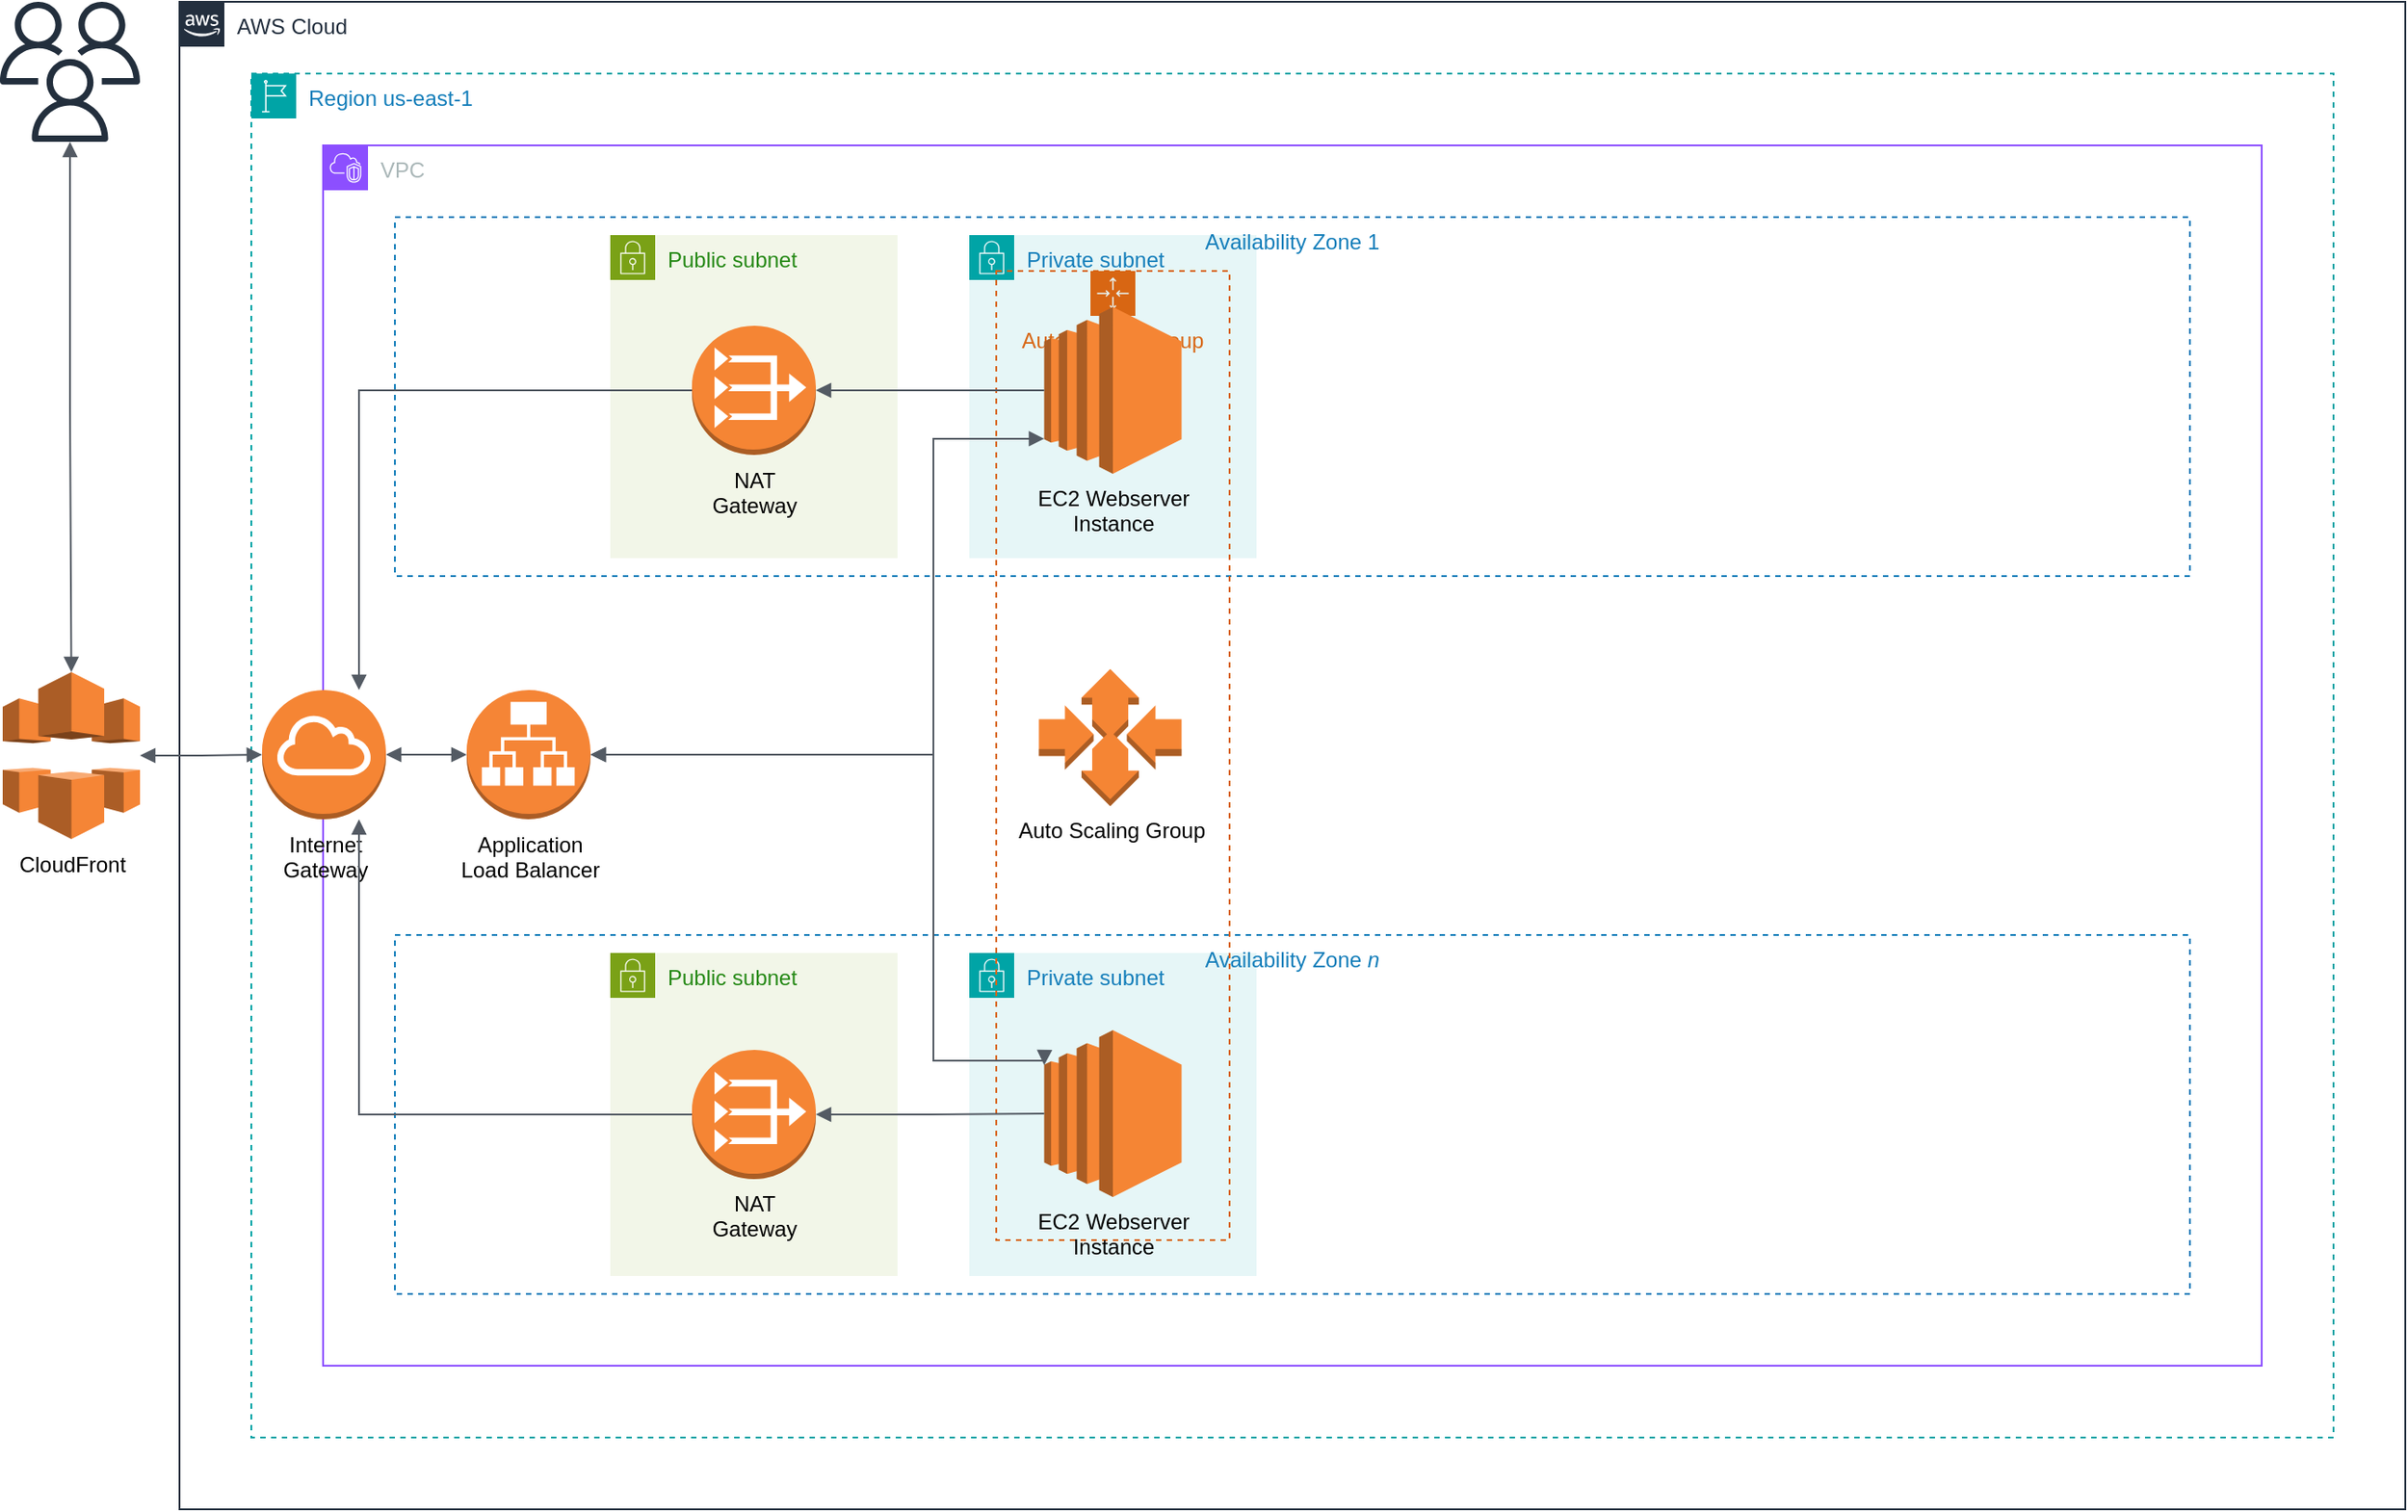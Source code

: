 <mxfile version="27.2.0">
  <diagram name="Page-1" id="efBgUYCpng5PkKpcYZrM">
    <mxGraphModel dx="1869" dy="841" grid="1" gridSize="10" guides="1" tooltips="1" connect="1" arrows="1" fold="1" page="1" pageScale="1" pageWidth="4681" pageHeight="3300" math="0" shadow="0">
      <root>
        <mxCell id="0" />
        <mxCell id="1" parent="0" />
        <mxCell id="yOGMa0b0r7lXB7wIK1G4-1" value="AWS Cloud" style="points=[[0,0],[0.25,0],[0.5,0],[0.75,0],[1,0],[1,0.25],[1,0.5],[1,0.75],[1,1],[0.75,1],[0.5,1],[0.25,1],[0,1],[0,0.75],[0,0.5],[0,0.25]];outlineConnect=0;gradientColor=none;html=1;whiteSpace=wrap;fontSize=12;fontStyle=0;container=1;pointerEvents=0;collapsible=0;recursiveResize=0;shape=mxgraph.aws4.group;grIcon=mxgraph.aws4.group_aws_cloud_alt;strokeColor=#232F3E;fillColor=none;verticalAlign=top;align=left;spacingLeft=30;fontColor=#232F3E;dashed=0;" vertex="1" parent="1">
          <mxGeometry x="120" y="240" width="1240" height="840" as="geometry" />
        </mxCell>
        <mxCell id="yOGMa0b0r7lXB7wIK1G4-2" value="Region us-east-1" style="points=[[0,0],[0.25,0],[0.5,0],[0.75,0],[1,0],[1,0.25],[1,0.5],[1,0.75],[1,1],[0.75,1],[0.5,1],[0.25,1],[0,1],[0,0.75],[0,0.5],[0,0.25]];outlineConnect=0;gradientColor=none;html=1;whiteSpace=wrap;fontSize=12;fontStyle=0;container=1;pointerEvents=0;collapsible=0;recursiveResize=0;shape=mxgraph.aws4.group;grIcon=mxgraph.aws4.group_region;strokeColor=#00A4A6;fillColor=none;verticalAlign=top;align=left;spacingLeft=30;fontColor=#147EBA;dashed=1;" vertex="1" parent="1">
          <mxGeometry x="160" y="280" width="1160" height="760" as="geometry" />
        </mxCell>
        <mxCell id="yOGMa0b0r7lXB7wIK1G4-3" value="VPC" style="points=[[0,0],[0.25,0],[0.5,0],[0.75,0],[1,0],[1,0.25],[1,0.5],[1,0.75],[1,1],[0.75,1],[0.5,1],[0.25,1],[0,1],[0,0.75],[0,0.5],[0,0.25]];outlineConnect=0;gradientColor=none;html=1;whiteSpace=wrap;fontSize=12;fontStyle=0;container=1;pointerEvents=0;collapsible=0;recursiveResize=0;shape=mxgraph.aws4.group;grIcon=mxgraph.aws4.group_vpc2;strokeColor=#8C4FFF;fillColor=none;verticalAlign=top;align=left;spacingLeft=30;fontColor=#AAB7B8;dashed=0;" vertex="1" parent="yOGMa0b0r7lXB7wIK1G4-2">
          <mxGeometry x="40" y="40" width="1080" height="680" as="geometry" />
        </mxCell>
        <mxCell id="yOGMa0b0r7lXB7wIK1G4-28" value="Private subnet" style="points=[[0,0],[0.25,0],[0.5,0],[0.75,0],[1,0],[1,0.25],[1,0.5],[1,0.75],[1,1],[0.75,1],[0.5,1],[0.25,1],[0,1],[0,0.75],[0,0.5],[0,0.25]];outlineConnect=0;gradientColor=none;html=1;whiteSpace=wrap;fontSize=12;fontStyle=0;container=1;pointerEvents=0;collapsible=0;recursiveResize=0;shape=mxgraph.aws4.group;grIcon=mxgraph.aws4.group_security_group;grStroke=0;strokeColor=#00A4A6;fillColor=#E6F6F7;verticalAlign=top;align=left;spacingLeft=30;fontColor=#147EBA;dashed=0;" vertex="1" parent="yOGMa0b0r7lXB7wIK1G4-3">
          <mxGeometry x="360" y="50" width="160" height="180" as="geometry" />
        </mxCell>
        <mxCell id="yOGMa0b0r7lXB7wIK1G4-29" value="Private subnet" style="points=[[0,0],[0.25,0],[0.5,0],[0.75,0],[1,0],[1,0.25],[1,0.5],[1,0.75],[1,1],[0.75,1],[0.5,1],[0.25,1],[0,1],[0,0.75],[0,0.5],[0,0.25]];outlineConnect=0;gradientColor=none;html=1;whiteSpace=wrap;fontSize=12;fontStyle=0;container=1;pointerEvents=0;collapsible=0;recursiveResize=0;shape=mxgraph.aws4.group;grIcon=mxgraph.aws4.group_security_group;grStroke=0;strokeColor=#00A4A6;fillColor=#E6F6F7;verticalAlign=top;align=left;spacingLeft=30;fontColor=#147EBA;dashed=0;" vertex="1" parent="yOGMa0b0r7lXB7wIK1G4-3">
          <mxGeometry x="360" y="450" width="160" height="180" as="geometry" />
        </mxCell>
        <mxCell id="yOGMa0b0r7lXB7wIK1G4-12" value="Availability Zone 1" style="fillColor=none;strokeColor=#147EBA;dashed=1;verticalAlign=top;fontStyle=0;fontColor=#147EBA;whiteSpace=wrap;html=1;" vertex="1" parent="yOGMa0b0r7lXB7wIK1G4-3">
          <mxGeometry x="40" y="40" width="1000" height="200" as="geometry" />
        </mxCell>
        <mxCell id="yOGMa0b0r7lXB7wIK1G4-13" value="Availability Zone &lt;i&gt;n&lt;/i&gt;" style="fillColor=none;strokeColor=#147EBA;dashed=1;verticalAlign=top;fontStyle=0;fontColor=#147EBA;whiteSpace=wrap;html=1;" vertex="1" parent="yOGMa0b0r7lXB7wIK1G4-3">
          <mxGeometry x="40" y="440" width="1000" height="200" as="geometry" />
        </mxCell>
        <mxCell id="yOGMa0b0r7lXB7wIK1G4-21" value="Auto Scaling group" style="points=[[0,0],[0.25,0],[0.5,0],[0.75,0],[1,0],[1,0.25],[1,0.5],[1,0.75],[1,1],[0.75,1],[0.5,1],[0.25,1],[0,1],[0,0.75],[0,0.5],[0,0.25]];outlineConnect=0;gradientColor=none;html=1;whiteSpace=wrap;fontSize=12;fontStyle=0;container=1;pointerEvents=0;collapsible=0;recursiveResize=0;shape=mxgraph.aws4.groupCenter;grIcon=mxgraph.aws4.group_auto_scaling_group;grStroke=1;strokeColor=#D86613;fillColor=none;verticalAlign=top;align=center;fontColor=#D86613;dashed=1;spacingTop=25;" vertex="1" parent="yOGMa0b0r7lXB7wIK1G4-3">
          <mxGeometry x="375" y="70" width="130" height="540" as="geometry" />
        </mxCell>
        <mxCell id="yOGMa0b0r7lXB7wIK1G4-22" value="Auto Scaling Group" style="outlineConnect=0;dashed=0;verticalLabelPosition=bottom;verticalAlign=top;align=center;html=1;shape=mxgraph.aws3.auto_scaling;fillColor=#F58534;gradientColor=none;" vertex="1" parent="yOGMa0b0r7lXB7wIK1G4-21">
          <mxGeometry x="23.75" y="221.75" width="79.5" height="76.5" as="geometry" />
        </mxCell>
        <mxCell id="yOGMa0b0r7lXB7wIK1G4-19" value="EC2 Webserver&lt;div&gt;Instance&lt;/div&gt;" style="outlineConnect=0;dashed=0;verticalLabelPosition=bottom;verticalAlign=top;align=center;html=1;shape=mxgraph.aws3.ec2;fillColor=#F58534;gradientColor=none;" vertex="1" parent="yOGMa0b0r7lXB7wIK1G4-21">
          <mxGeometry x="26.75" y="20" width="76.5" height="93" as="geometry" />
        </mxCell>
        <mxCell id="yOGMa0b0r7lXB7wIK1G4-20" value="EC2 Webserver&lt;div&gt;Instance&lt;/div&gt;" style="outlineConnect=0;dashed=0;verticalLabelPosition=bottom;verticalAlign=top;align=center;html=1;shape=mxgraph.aws3.ec2;fillColor=#F58534;gradientColor=none;" vertex="1" parent="yOGMa0b0r7lXB7wIK1G4-21">
          <mxGeometry x="26.75" y="423" width="76.5" height="93" as="geometry" />
        </mxCell>
        <mxCell id="yOGMa0b0r7lXB7wIK1G4-23" value="Public subnet" style="points=[[0,0],[0.25,0],[0.5,0],[0.75,0],[1,0],[1,0.25],[1,0.5],[1,0.75],[1,1],[0.75,1],[0.5,1],[0.25,1],[0,1],[0,0.75],[0,0.5],[0,0.25]];outlineConnect=0;gradientColor=none;html=1;whiteSpace=wrap;fontSize=12;fontStyle=0;container=1;pointerEvents=0;collapsible=0;recursiveResize=0;shape=mxgraph.aws4.group;grIcon=mxgraph.aws4.group_security_group;grStroke=0;strokeColor=#7AA116;fillColor=#F2F6E8;verticalAlign=top;align=left;spacingLeft=30;fontColor=#248814;dashed=0;" vertex="1" parent="yOGMa0b0r7lXB7wIK1G4-3">
          <mxGeometry x="160" y="50" width="160" height="180" as="geometry" />
        </mxCell>
        <mxCell id="yOGMa0b0r7lXB7wIK1G4-24" value="NAT&lt;div&gt;Gateway&lt;/div&gt;" style="outlineConnect=0;dashed=0;verticalLabelPosition=bottom;verticalAlign=top;align=center;html=1;shape=mxgraph.aws3.vpc_nat_gateway;fillColor=#F58534;gradientColor=none;" vertex="1" parent="yOGMa0b0r7lXB7wIK1G4-23">
          <mxGeometry x="45.5" y="50.5" width="69" height="72" as="geometry" />
        </mxCell>
        <mxCell id="yOGMa0b0r7lXB7wIK1G4-16" value="Application&lt;div&gt;Load Balancer&lt;/div&gt;" style="outlineConnect=0;dashed=0;verticalLabelPosition=bottom;verticalAlign=top;align=center;html=1;shape=mxgraph.aws3.application_load_balancer;fillColor=#F58536;gradientColor=none;" vertex="1" parent="yOGMa0b0r7lXB7wIK1G4-3">
          <mxGeometry x="80" y="303.5" width="69" height="72" as="geometry" />
        </mxCell>
        <mxCell id="yOGMa0b0r7lXB7wIK1G4-6" value="Internet&lt;div&gt;Gateway&lt;/div&gt;" style="outlineConnect=0;dashed=0;verticalLabelPosition=bottom;verticalAlign=top;align=center;html=1;shape=mxgraph.aws3.internet_gateway;fillColor=#F58534;gradientColor=none;" vertex="1" parent="yOGMa0b0r7lXB7wIK1G4-3">
          <mxGeometry x="-34" y="303.5" width="69" height="72" as="geometry" />
        </mxCell>
        <mxCell id="yOGMa0b0r7lXB7wIK1G4-5" value="CloudFront" style="outlineConnect=0;dashed=0;verticalLabelPosition=bottom;verticalAlign=top;align=center;html=1;shape=mxgraph.aws3.cloudfront;fillColor=#F58536;gradientColor=none;" vertex="1" parent="yOGMa0b0r7lXB7wIK1G4-3">
          <mxGeometry x="-178.5" y="293.5" width="76.5" height="93" as="geometry" />
        </mxCell>
        <mxCell id="yOGMa0b0r7lXB7wIK1G4-11" value="" style="edgeStyle=orthogonalEdgeStyle;html=1;endArrow=block;elbow=vertical;startArrow=block;startFill=1;endFill=1;strokeColor=#545B64;rounded=0;" edge="1" parent="yOGMa0b0r7lXB7wIK1G4-3" source="yOGMa0b0r7lXB7wIK1G4-5" target="yOGMa0b0r7lXB7wIK1G4-6">
          <mxGeometry width="100" relative="1" as="geometry">
            <mxPoint x="460" y="289.5" as="sourcePoint" />
            <mxPoint x="560" y="289.5" as="targetPoint" />
          </mxGeometry>
        </mxCell>
        <mxCell id="yOGMa0b0r7lXB7wIK1G4-25" value="Public subnet" style="points=[[0,0],[0.25,0],[0.5,0],[0.75,0],[1,0],[1,0.25],[1,0.5],[1,0.75],[1,1],[0.75,1],[0.5,1],[0.25,1],[0,1],[0,0.75],[0,0.5],[0,0.25]];outlineConnect=0;gradientColor=none;html=1;whiteSpace=wrap;fontSize=12;fontStyle=0;container=1;pointerEvents=0;collapsible=0;recursiveResize=0;shape=mxgraph.aws4.group;grIcon=mxgraph.aws4.group_security_group;grStroke=0;strokeColor=#7AA116;fillColor=#F2F6E8;verticalAlign=top;align=left;spacingLeft=30;fontColor=#248814;dashed=0;" vertex="1" parent="yOGMa0b0r7lXB7wIK1G4-3">
          <mxGeometry x="160" y="450" width="160" height="180" as="geometry" />
        </mxCell>
        <mxCell id="yOGMa0b0r7lXB7wIK1G4-26" value="NAT&lt;div&gt;Gateway&lt;/div&gt;" style="outlineConnect=0;dashed=0;verticalLabelPosition=bottom;verticalAlign=top;align=center;html=1;shape=mxgraph.aws3.vpc_nat_gateway;fillColor=#F58534;gradientColor=none;" vertex="1" parent="yOGMa0b0r7lXB7wIK1G4-25">
          <mxGeometry x="45.5" y="54" width="69" height="72" as="geometry" />
        </mxCell>
        <mxCell id="yOGMa0b0r7lXB7wIK1G4-27" value="" style="edgeStyle=orthogonalEdgeStyle;html=1;endArrow=block;elbow=vertical;startArrow=block;startFill=1;endFill=1;strokeColor=#545B64;rounded=0;" edge="1" parent="yOGMa0b0r7lXB7wIK1G4-3" source="yOGMa0b0r7lXB7wIK1G4-6" target="yOGMa0b0r7lXB7wIK1G4-16">
          <mxGeometry width="100" relative="1" as="geometry">
            <mxPoint x="460" y="340" as="sourcePoint" />
            <mxPoint x="560" y="340" as="targetPoint" />
          </mxGeometry>
        </mxCell>
        <mxCell id="yOGMa0b0r7lXB7wIK1G4-31" value="" style="edgeStyle=orthogonalEdgeStyle;html=1;endArrow=block;elbow=vertical;startArrow=block;startFill=1;endFill=1;strokeColor=#545B64;rounded=0;entryX=0;entryY=0.21;entryDx=0;entryDy=0;entryPerimeter=0;" edge="1" parent="yOGMa0b0r7lXB7wIK1G4-3" source="yOGMa0b0r7lXB7wIK1G4-16" target="yOGMa0b0r7lXB7wIK1G4-20">
          <mxGeometry width="100" relative="1" as="geometry">
            <mxPoint x="460" y="340" as="sourcePoint" />
            <mxPoint x="560" y="340" as="targetPoint" />
            <Array as="points">
              <mxPoint x="340" y="340" />
              <mxPoint x="340" y="510" />
            </Array>
          </mxGeometry>
        </mxCell>
        <mxCell id="yOGMa0b0r7lXB7wIK1G4-33" value="" style="edgeStyle=orthogonalEdgeStyle;html=1;endArrow=block;elbow=vertical;startArrow=block;startFill=1;endFill=1;strokeColor=#545B64;rounded=0;entryX=0;entryY=0.79;entryDx=0;entryDy=0;entryPerimeter=0;" edge="1" parent="yOGMa0b0r7lXB7wIK1G4-3" source="yOGMa0b0r7lXB7wIK1G4-16" target="yOGMa0b0r7lXB7wIK1G4-19">
          <mxGeometry width="100" relative="1" as="geometry">
            <mxPoint x="460" y="340" as="sourcePoint" />
            <mxPoint x="560" y="340" as="targetPoint" />
            <Array as="points">
              <mxPoint x="340" y="340" />
              <mxPoint x="340" y="164" />
            </Array>
          </mxGeometry>
        </mxCell>
        <mxCell id="yOGMa0b0r7lXB7wIK1G4-34" value="" style="edgeStyle=orthogonalEdgeStyle;html=1;endArrow=none;elbow=vertical;startArrow=block;startFill=1;strokeColor=#545B64;rounded=0;" edge="1" parent="yOGMa0b0r7lXB7wIK1G4-3" source="yOGMa0b0r7lXB7wIK1G4-26" target="yOGMa0b0r7lXB7wIK1G4-20">
          <mxGeometry width="100" relative="1" as="geometry">
            <mxPoint x="460" y="340" as="sourcePoint" />
            <mxPoint x="560" y="340" as="targetPoint" />
          </mxGeometry>
        </mxCell>
        <mxCell id="yOGMa0b0r7lXB7wIK1G4-35" value="" style="edgeStyle=orthogonalEdgeStyle;html=1;endArrow=none;elbow=vertical;startArrow=block;startFill=1;strokeColor=#545B64;rounded=0;" edge="1" parent="yOGMa0b0r7lXB7wIK1G4-3" source="yOGMa0b0r7lXB7wIK1G4-24" target="yOGMa0b0r7lXB7wIK1G4-19">
          <mxGeometry width="100" relative="1" as="geometry">
            <mxPoint x="460" y="340" as="sourcePoint" />
            <mxPoint x="560" y="340" as="targetPoint" />
          </mxGeometry>
        </mxCell>
        <mxCell id="yOGMa0b0r7lXB7wIK1G4-36" value="" style="edgeStyle=orthogonalEdgeStyle;html=1;endArrow=none;elbow=vertical;startArrow=block;startFill=1;strokeColor=#545B64;rounded=0;entryX=0;entryY=0.5;entryDx=0;entryDy=0;entryPerimeter=0;" edge="1" parent="yOGMa0b0r7lXB7wIK1G4-3" source="yOGMa0b0r7lXB7wIK1G4-6" target="yOGMa0b0r7lXB7wIK1G4-24">
          <mxGeometry width="100" relative="1" as="geometry">
            <mxPoint x="460" y="340" as="sourcePoint" />
            <mxPoint x="560" y="340" as="targetPoint" />
            <Array as="points">
              <mxPoint x="20" y="136" />
            </Array>
          </mxGeometry>
        </mxCell>
        <mxCell id="yOGMa0b0r7lXB7wIK1G4-37" value="" style="edgeStyle=orthogonalEdgeStyle;html=1;endArrow=none;elbow=vertical;startArrow=block;startFill=1;strokeColor=#545B64;rounded=0;entryX=0;entryY=0.5;entryDx=0;entryDy=0;entryPerimeter=0;" edge="1" parent="yOGMa0b0r7lXB7wIK1G4-3" source="yOGMa0b0r7lXB7wIK1G4-6" target="yOGMa0b0r7lXB7wIK1G4-26">
          <mxGeometry width="100" relative="1" as="geometry">
            <mxPoint x="460" y="340" as="sourcePoint" />
            <mxPoint x="560" y="340" as="targetPoint" />
            <Array as="points">
              <mxPoint x="20" y="540" />
            </Array>
          </mxGeometry>
        </mxCell>
        <mxCell id="yOGMa0b0r7lXB7wIK1G4-4" value="" style="sketch=0;outlineConnect=0;fontColor=#232F3E;gradientColor=none;fillColor=#232F3D;strokeColor=none;dashed=0;verticalLabelPosition=bottom;verticalAlign=top;align=center;html=1;fontSize=12;fontStyle=0;aspect=fixed;pointerEvents=1;shape=mxgraph.aws4.users;" vertex="1" parent="1">
          <mxGeometry x="20" y="240" width="78" height="78" as="geometry" />
        </mxCell>
        <mxCell id="yOGMa0b0r7lXB7wIK1G4-10" value="" style="edgeStyle=orthogonalEdgeStyle;html=1;endArrow=block;elbow=vertical;startArrow=block;startFill=1;endFill=1;strokeColor=#545B64;rounded=0;" edge="1" parent="1" source="yOGMa0b0r7lXB7wIK1G4-4" target="yOGMa0b0r7lXB7wIK1G4-5">
          <mxGeometry width="100" relative="1" as="geometry">
            <mxPoint x="660" y="530" as="sourcePoint" />
            <mxPoint x="760" y="530" as="targetPoint" />
          </mxGeometry>
        </mxCell>
      </root>
    </mxGraphModel>
  </diagram>
</mxfile>
